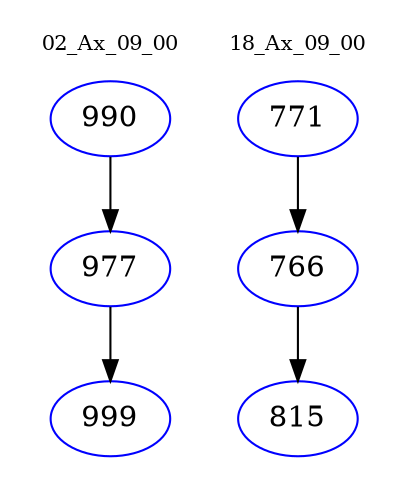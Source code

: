 digraph{
subgraph cluster_0 {
color = white
label = "02_Ax_09_00";
fontsize=10;
T0_990 [label="990", color="blue"]
T0_990 -> T0_977 [color="black"]
T0_977 [label="977", color="blue"]
T0_977 -> T0_999 [color="black"]
T0_999 [label="999", color="blue"]
}
subgraph cluster_1 {
color = white
label = "18_Ax_09_00";
fontsize=10;
T1_771 [label="771", color="blue"]
T1_771 -> T1_766 [color="black"]
T1_766 [label="766", color="blue"]
T1_766 -> T1_815 [color="black"]
T1_815 [label="815", color="blue"]
}
}
